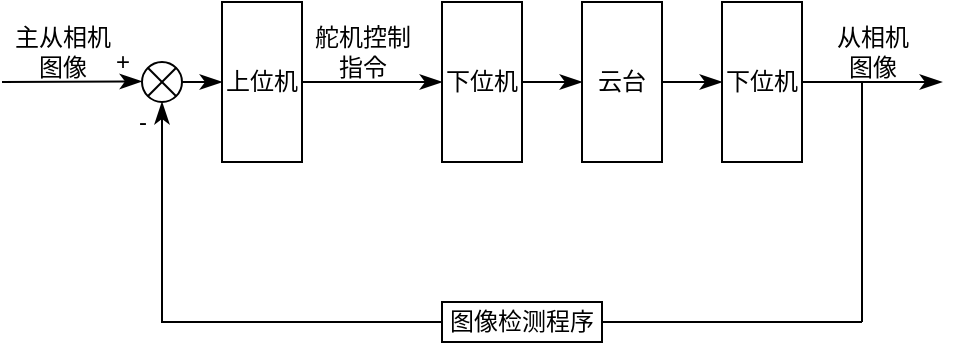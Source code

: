 <mxfile version="15.3.5" type="github">
  <diagram id="jUx1zYtIdx5hsR43YwK0" name="Page-1">
    <mxGraphModel dx="1420" dy="299" grid="1" gridSize="10" guides="1" tooltips="1" connect="1" arrows="1" fold="1" page="1" pageScale="1" pageWidth="827" pageHeight="1169" math="0" shadow="0">
      <root>
        <mxCell id="0" />
        <mxCell id="1" parent="0" />
        <mxCell id="1t6rzBrYcKBUPMHQ7XaG-9" style="edgeStyle=none;curved=1;rounded=0;orthogonalLoop=1;jettySize=auto;html=1;exitX=1;exitY=0.5;exitDx=0;exitDy=0;entryX=0;entryY=0.5;entryDx=0;entryDy=0;endArrow=classicThin;startSize=14;endSize=8;sourcePerimeterSpacing=8;targetPerimeterSpacing=8;endFill=1;" parent="1" source="1t6rzBrYcKBUPMHQ7XaG-1" target="1t6rzBrYcKBUPMHQ7XaG-2" edge="1">
          <mxGeometry relative="1" as="geometry" />
        </mxCell>
        <mxCell id="1t6rzBrYcKBUPMHQ7XaG-1" value="上位机" style="rounded=0;whiteSpace=wrap;html=1;hachureGap=4;pointerEvents=0;" parent="1" vertex="1">
          <mxGeometry x="-680" y="360" width="40" height="80" as="geometry" />
        </mxCell>
        <mxCell id="1t6rzBrYcKBUPMHQ7XaG-10" style="edgeStyle=none;curved=1;rounded=0;orthogonalLoop=1;jettySize=auto;html=1;exitX=1;exitY=0.5;exitDx=0;exitDy=0;entryX=0;entryY=0.5;entryDx=0;entryDy=0;endArrow=classicThin;endFill=1;startSize=14;endSize=8;sourcePerimeterSpacing=8;targetPerimeterSpacing=8;" parent="1" source="1t6rzBrYcKBUPMHQ7XaG-2" target="1t6rzBrYcKBUPMHQ7XaG-3" edge="1">
          <mxGeometry relative="1" as="geometry" />
        </mxCell>
        <mxCell id="1t6rzBrYcKBUPMHQ7XaG-2" value="下位机" style="rounded=0;whiteSpace=wrap;html=1;hachureGap=4;pointerEvents=0;" parent="1" vertex="1">
          <mxGeometry x="-570" y="360" width="40" height="80" as="geometry" />
        </mxCell>
        <mxCell id="1t6rzBrYcKBUPMHQ7XaG-11" style="edgeStyle=none;curved=1;rounded=0;orthogonalLoop=1;jettySize=auto;html=1;exitX=1;exitY=0.5;exitDx=0;exitDy=0;entryX=0;entryY=0.5;entryDx=0;entryDy=0;endArrow=classicThin;endFill=1;startSize=14;endSize=8;sourcePerimeterSpacing=8;targetPerimeterSpacing=8;" parent="1" source="1t6rzBrYcKBUPMHQ7XaG-3" target="1t6rzBrYcKBUPMHQ7XaG-4" edge="1">
          <mxGeometry relative="1" as="geometry" />
        </mxCell>
        <mxCell id="1t6rzBrYcKBUPMHQ7XaG-3" value="云台" style="rounded=0;whiteSpace=wrap;html=1;hachureGap=4;pointerEvents=0;" parent="1" vertex="1">
          <mxGeometry x="-500" y="360" width="40" height="80" as="geometry" />
        </mxCell>
        <mxCell id="1t6rzBrYcKBUPMHQ7XaG-12" style="edgeStyle=orthogonalEdgeStyle;rounded=0;orthogonalLoop=1;jettySize=auto;html=1;exitX=1;exitY=0.5;exitDx=0;exitDy=0;endArrow=classicThin;endFill=1;startSize=14;endSize=8;sourcePerimeterSpacing=8;targetPerimeterSpacing=8;" parent="1" source="1t6rzBrYcKBUPMHQ7XaG-4" edge="1">
          <mxGeometry relative="1" as="geometry">
            <mxPoint x="-320" y="400" as="targetPoint" />
          </mxGeometry>
        </mxCell>
        <mxCell id="1t6rzBrYcKBUPMHQ7XaG-4" value="下位机" style="rounded=0;whiteSpace=wrap;html=1;hachureGap=4;pointerEvents=0;" parent="1" vertex="1">
          <mxGeometry x="-430" y="360" width="40" height="80" as="geometry" />
        </mxCell>
        <mxCell id="1t6rzBrYcKBUPMHQ7XaG-8" style="edgeStyle=none;curved=1;rounded=0;orthogonalLoop=1;jettySize=auto;html=1;exitX=1;exitY=0.5;exitDx=0;exitDy=0;entryX=0;entryY=0.5;entryDx=0;entryDy=0;endArrow=classicThin;startSize=14;endSize=8;sourcePerimeterSpacing=8;targetPerimeterSpacing=8;endFill=1;" parent="1" source="1t6rzBrYcKBUPMHQ7XaG-6" target="1t6rzBrYcKBUPMHQ7XaG-1" edge="1">
          <mxGeometry relative="1" as="geometry" />
        </mxCell>
        <mxCell id="1t6rzBrYcKBUPMHQ7XaG-6" value="" style="shape=sumEllipse;perimeter=ellipsePerimeter;whiteSpace=wrap;html=1;backgroundOutline=1;hachureGap=4;pointerEvents=0;" parent="1" vertex="1">
          <mxGeometry x="-720" y="390" width="20" height="20" as="geometry" />
        </mxCell>
        <mxCell id="1t6rzBrYcKBUPMHQ7XaG-13" style="edgeStyle=none;curved=1;rounded=0;orthogonalLoop=1;jettySize=auto;html=1;endArrow=classicThin;endFill=1;startSize=14;endSize=8;sourcePerimeterSpacing=8;targetPerimeterSpacing=8;" parent="1" edge="1">
          <mxGeometry relative="1" as="geometry">
            <mxPoint x="-720" y="399.694" as="targetPoint" />
            <mxPoint x="-790" y="400" as="sourcePoint" />
          </mxGeometry>
        </mxCell>
        <mxCell id="1t6rzBrYcKBUPMHQ7XaG-15" value="主从相机&lt;br&gt;图像" style="text;html=1;align=center;verticalAlign=middle;resizable=0;points=[];autosize=1;strokeColor=none;fillColor=none;" parent="1" vertex="1">
          <mxGeometry x="-790" y="370" width="60" height="30" as="geometry" />
        </mxCell>
        <mxCell id="1t6rzBrYcKBUPMHQ7XaG-19" value="舵机控制&lt;br&gt;指令" style="text;html=1;align=center;verticalAlign=middle;resizable=0;points=[];autosize=1;strokeColor=none;fillColor=none;" parent="1" vertex="1">
          <mxGeometry x="-640" y="370" width="60" height="30" as="geometry" />
        </mxCell>
        <mxCell id="1t6rzBrYcKBUPMHQ7XaG-20" value="从相机&lt;br&gt;图像" style="text;html=1;align=center;verticalAlign=middle;resizable=0;points=[];autosize=1;strokeColor=none;fillColor=none;" parent="1" vertex="1">
          <mxGeometry x="-380" y="370" width="50" height="30" as="geometry" />
        </mxCell>
        <mxCell id="1t6rzBrYcKBUPMHQ7XaG-32" value="" style="endArrow=none;html=1;startSize=14;endSize=8;sourcePerimeterSpacing=8;targetPerimeterSpacing=8;" parent="1" edge="1">
          <mxGeometry width="50" height="50" relative="1" as="geometry">
            <mxPoint x="-360" y="520" as="sourcePoint" />
            <mxPoint x="-360" y="400" as="targetPoint" />
          </mxGeometry>
        </mxCell>
        <mxCell id="1t6rzBrYcKBUPMHQ7XaG-33" value="" style="endArrow=none;html=1;startSize=14;endSize=8;sourcePerimeterSpacing=8;targetPerimeterSpacing=8;exitX=1;exitY=0.5;exitDx=0;exitDy=0;" parent="1" source="1t6rzBrYcKBUPMHQ7XaG-34" edge="1">
          <mxGeometry width="50" height="50" relative="1" as="geometry">
            <mxPoint x="-430" y="520" as="sourcePoint" />
            <mxPoint x="-360" y="520" as="targetPoint" />
          </mxGeometry>
        </mxCell>
        <mxCell id="1t6rzBrYcKBUPMHQ7XaG-35" style="edgeStyle=orthogonalEdgeStyle;rounded=0;orthogonalLoop=1;jettySize=auto;html=1;exitX=0;exitY=0.5;exitDx=0;exitDy=0;endArrow=classicThin;endFill=1;startSize=14;endSize=8;sourcePerimeterSpacing=8;targetPerimeterSpacing=8;entryX=0.5;entryY=1;entryDx=0;entryDy=0;" parent="1" source="1t6rzBrYcKBUPMHQ7XaG-34" target="1t6rzBrYcKBUPMHQ7XaG-6" edge="1">
          <mxGeometry relative="1" as="geometry">
            <mxPoint x="-710" y="520" as="targetPoint" />
          </mxGeometry>
        </mxCell>
        <mxCell id="1t6rzBrYcKBUPMHQ7XaG-34" value="图像检测程序" style="rounded=0;whiteSpace=wrap;html=1;hachureGap=4;pointerEvents=0;" parent="1" vertex="1">
          <mxGeometry x="-570" y="510" width="80" height="20" as="geometry" />
        </mxCell>
        <mxCell id="yuulgZaatuT-V2P5PFsj-1" value="+" style="text;html=1;align=center;verticalAlign=middle;resizable=0;points=[];autosize=1;strokeColor=none;fillColor=none;" vertex="1" parent="1">
          <mxGeometry x="-740" y="380" width="20" height="20" as="geometry" />
        </mxCell>
        <mxCell id="yuulgZaatuT-V2P5PFsj-2" value="-" style="text;html=1;align=center;verticalAlign=middle;resizable=0;points=[];autosize=1;strokeColor=none;fillColor=none;" vertex="1" parent="1">
          <mxGeometry x="-730" y="410" width="20" height="20" as="geometry" />
        </mxCell>
      </root>
    </mxGraphModel>
  </diagram>
</mxfile>
